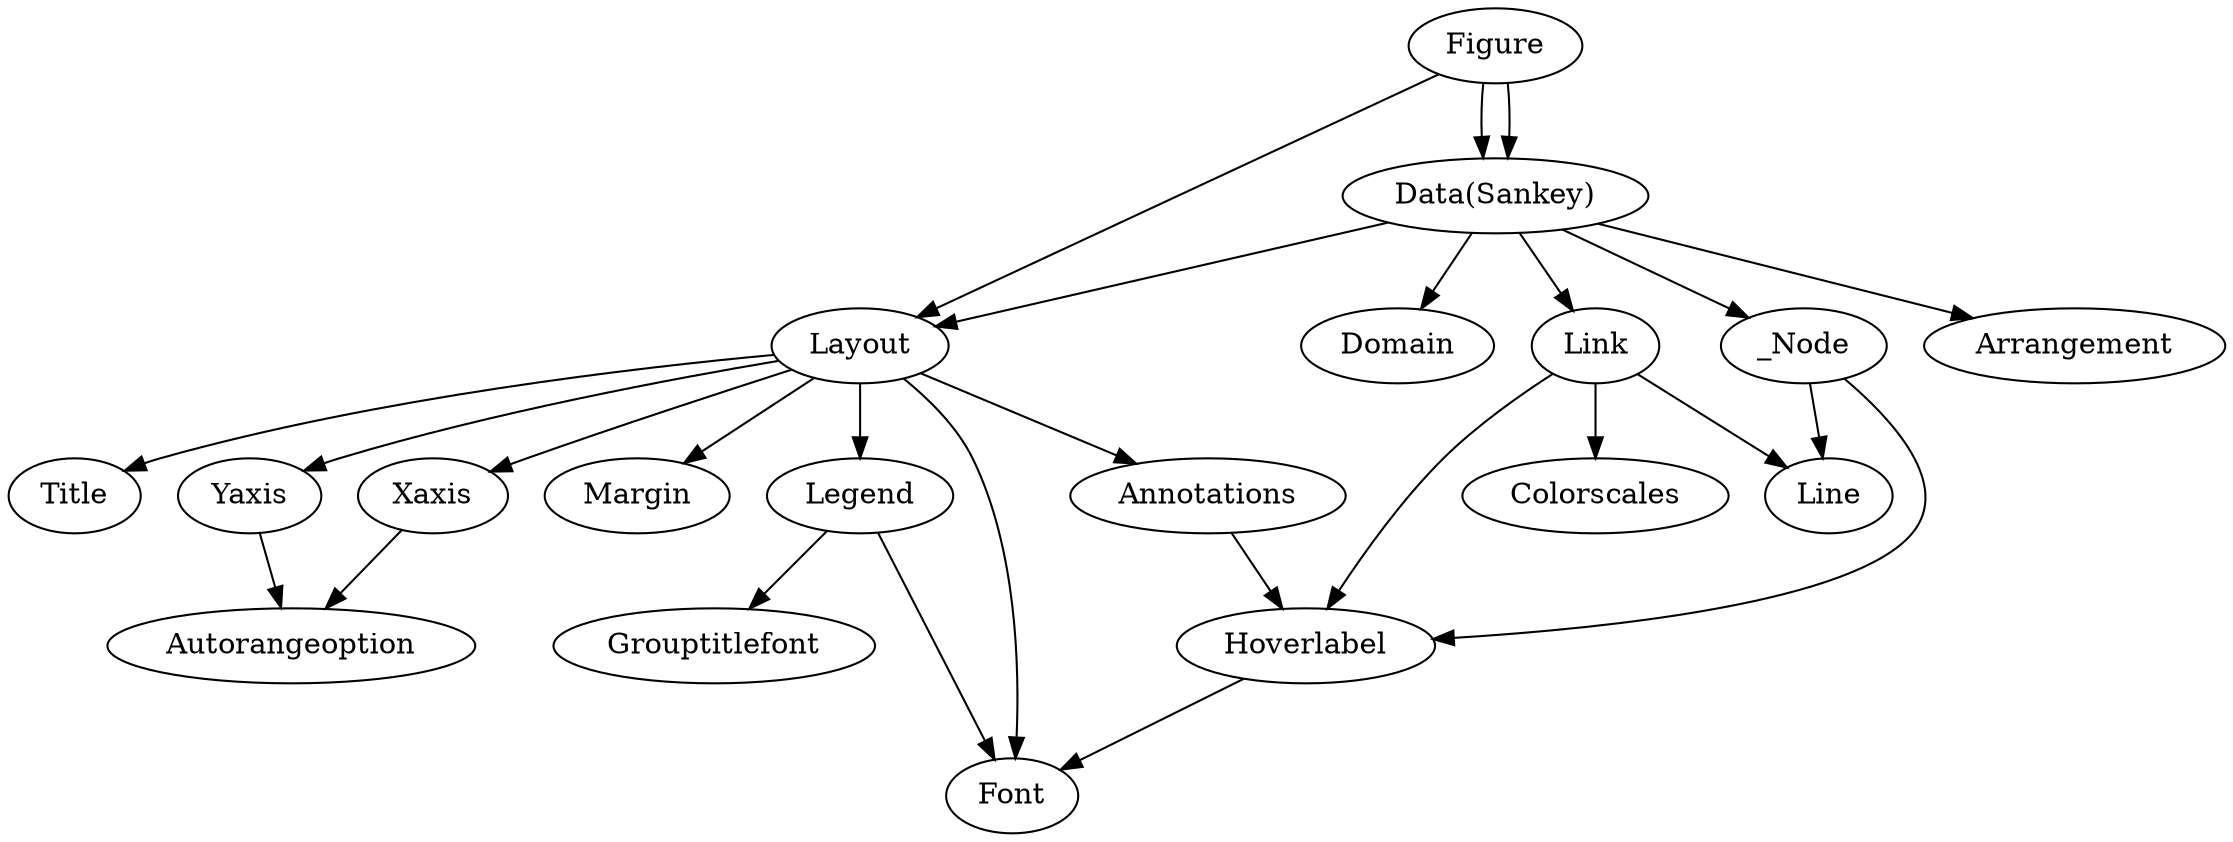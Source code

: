 
digraph plotly {

Figure -> "Data(Sankey)";
Figure -> Layout;
Figure -> "Data(Sankey)";

"Data(Sankey)" -> Arrangement;
"Data(Sankey)" -> Domain;
"Data(Sankey)" -> Link;
"Data(Sankey)" -> _Node;
"Data(Sankey)" -> Layout;

Arrangement;

Domain;

Link -> Colorscales;
Link -> Hoverlabel;
Link -> Line;

_Node -> Line;
_Node -> Hoverlabel;

Layout -> Annotations, Margin, Legend, Font, Title, Xaxis, Yaxis;

Annotations -> Hoverlabel;

Hoverlabel -> Font;

Legend -> Font, Grouptitlefont;

Xaxis -> Autorangeoption;
Yaxis -> Autorangeoption;
}
